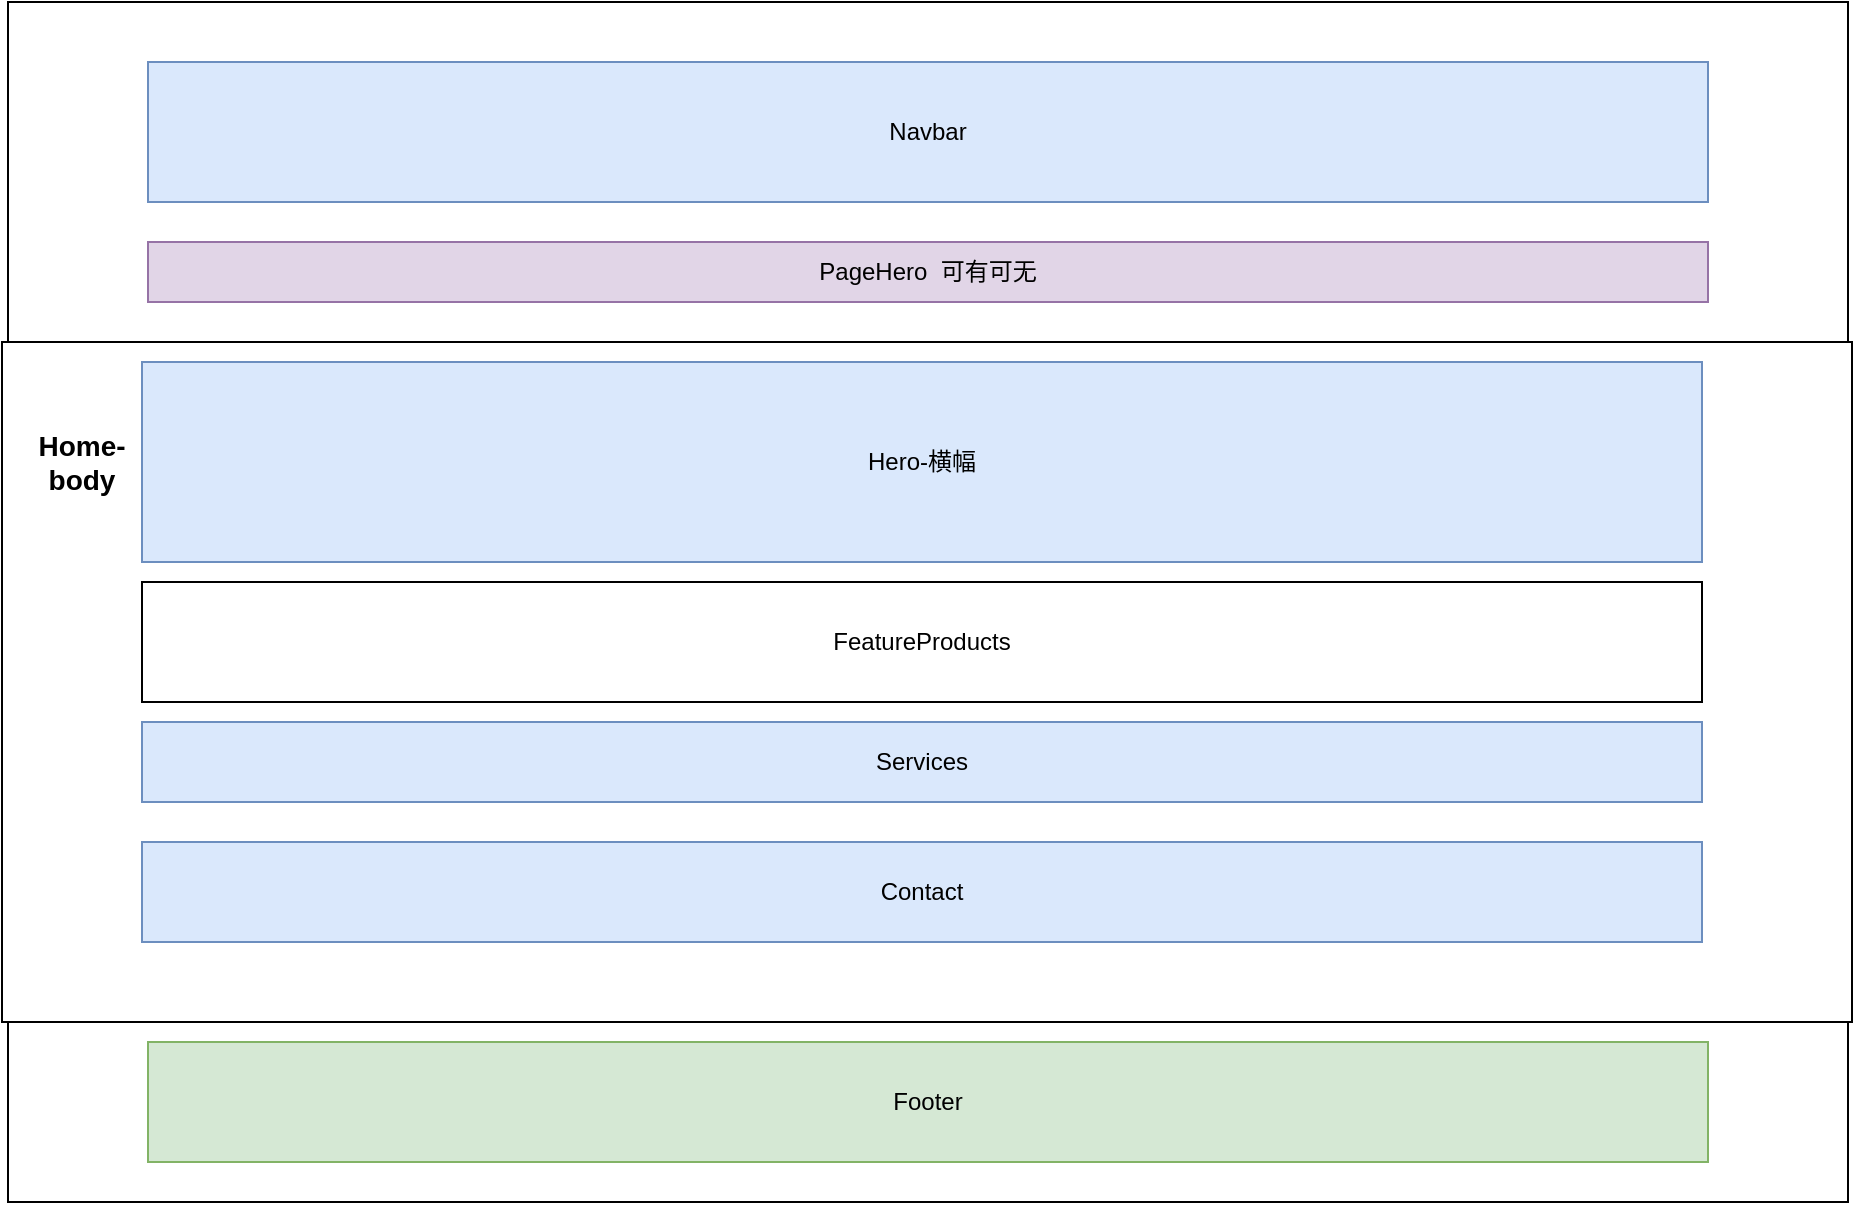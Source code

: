<mxfile version="19.0.3" type="device"><diagram id="2PsUIjamM-1Fs_2HdCKd" name="第 1 页"><mxGraphModel dx="1221" dy="764" grid="1" gridSize="10" guides="1" tooltips="1" connect="1" arrows="1" fold="1" page="1" pageScale="1" pageWidth="1169" pageHeight="827" math="0" shadow="0"><root><mxCell id="0"/><mxCell id="1" parent="0"/><mxCell id="i7vnuGKnSkPUFdYndq9I-1" value="" style="rounded=0;whiteSpace=wrap;html=1;" vertex="1" parent="1"><mxGeometry x="110" y="90" width="920" height="600" as="geometry"/></mxCell><mxCell id="i7vnuGKnSkPUFdYndq9I-2" value="Navbar" style="rounded=0;whiteSpace=wrap;html=1;fillColor=#dae8fc;strokeColor=#6c8ebf;" vertex="1" parent="1"><mxGeometry x="180" y="120" width="780" height="70" as="geometry"/></mxCell><mxCell id="i7vnuGKnSkPUFdYndq9I-3" value="PageHero&amp;nbsp; 可有可无" style="rounded=0;whiteSpace=wrap;html=1;fillColor=#e1d5e7;strokeColor=#9673a6;" vertex="1" parent="1"><mxGeometry x="180" y="210" width="780" height="30" as="geometry"/></mxCell><mxCell id="i7vnuGKnSkPUFdYndq9I-11" value="" style="group" vertex="1" connectable="0" parent="1"><mxGeometry x="152" y="260" width="880" height="340" as="geometry"/></mxCell><mxCell id="i7vnuGKnSkPUFdYndq9I-8" value="" style="rounded=0;whiteSpace=wrap;html=1;" vertex="1" parent="i7vnuGKnSkPUFdYndq9I-11"><mxGeometry x="-45" width="925" height="340" as="geometry"/></mxCell><mxCell id="i7vnuGKnSkPUFdYndq9I-6" value="Services" style="rounded=0;whiteSpace=wrap;html=1;fillColor=#dae8fc;strokeColor=#6c8ebf;" vertex="1" parent="i7vnuGKnSkPUFdYndq9I-11"><mxGeometry x="25" y="190" width="780" height="40" as="geometry"/></mxCell><mxCell id="i7vnuGKnSkPUFdYndq9I-7" value="Contact" style="rounded=0;whiteSpace=wrap;html=1;fillColor=#dae8fc;strokeColor=#6c8ebf;" vertex="1" parent="i7vnuGKnSkPUFdYndq9I-11"><mxGeometry x="25" y="250" width="780" height="50" as="geometry"/></mxCell><mxCell id="i7vnuGKnSkPUFdYndq9I-9" value="Hero-横幅" style="rounded=0;whiteSpace=wrap;html=1;fillColor=#dae8fc;strokeColor=#6c8ebf;" vertex="1" parent="i7vnuGKnSkPUFdYndq9I-11"><mxGeometry x="25" y="10" width="780" height="100" as="geometry"/></mxCell><mxCell id="i7vnuGKnSkPUFdYndq9I-10" value="FeatureProducts" style="rounded=0;whiteSpace=wrap;html=1;" vertex="1" parent="i7vnuGKnSkPUFdYndq9I-11"><mxGeometry x="25" y="120" width="780" height="60" as="geometry"/></mxCell><mxCell id="i7vnuGKnSkPUFdYndq9I-13" value="&lt;b&gt;&lt;font style=&quot;font-size: 14px;&quot;&gt;Home-body&lt;/font&gt;&lt;/b&gt;" style="text;html=1;strokeColor=none;fillColor=none;align=center;verticalAlign=middle;whiteSpace=wrap;rounded=0;" vertex="1" parent="i7vnuGKnSkPUFdYndq9I-11"><mxGeometry x="-35" y="45" width="60" height="30" as="geometry"/></mxCell><mxCell id="i7vnuGKnSkPUFdYndq9I-12" value="Footer" style="rounded=0;whiteSpace=wrap;html=1;fillColor=#d5e8d4;strokeColor=#82b366;" vertex="1" parent="1"><mxGeometry x="180" y="610" width="780" height="60" as="geometry"/></mxCell></root></mxGraphModel></diagram></mxfile>
